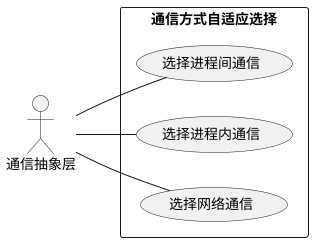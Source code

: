 @startuml
left to right direction
skinparam packageStyle rectangle
actor 通信抽象层
rectangle 通信方式自适应选择 {
通信抽象层 -- (选择进程间通信)
通信抽象层 -- (选择进程内通信)
通信抽象层 -- (选择网络通信)
}

@enduml
